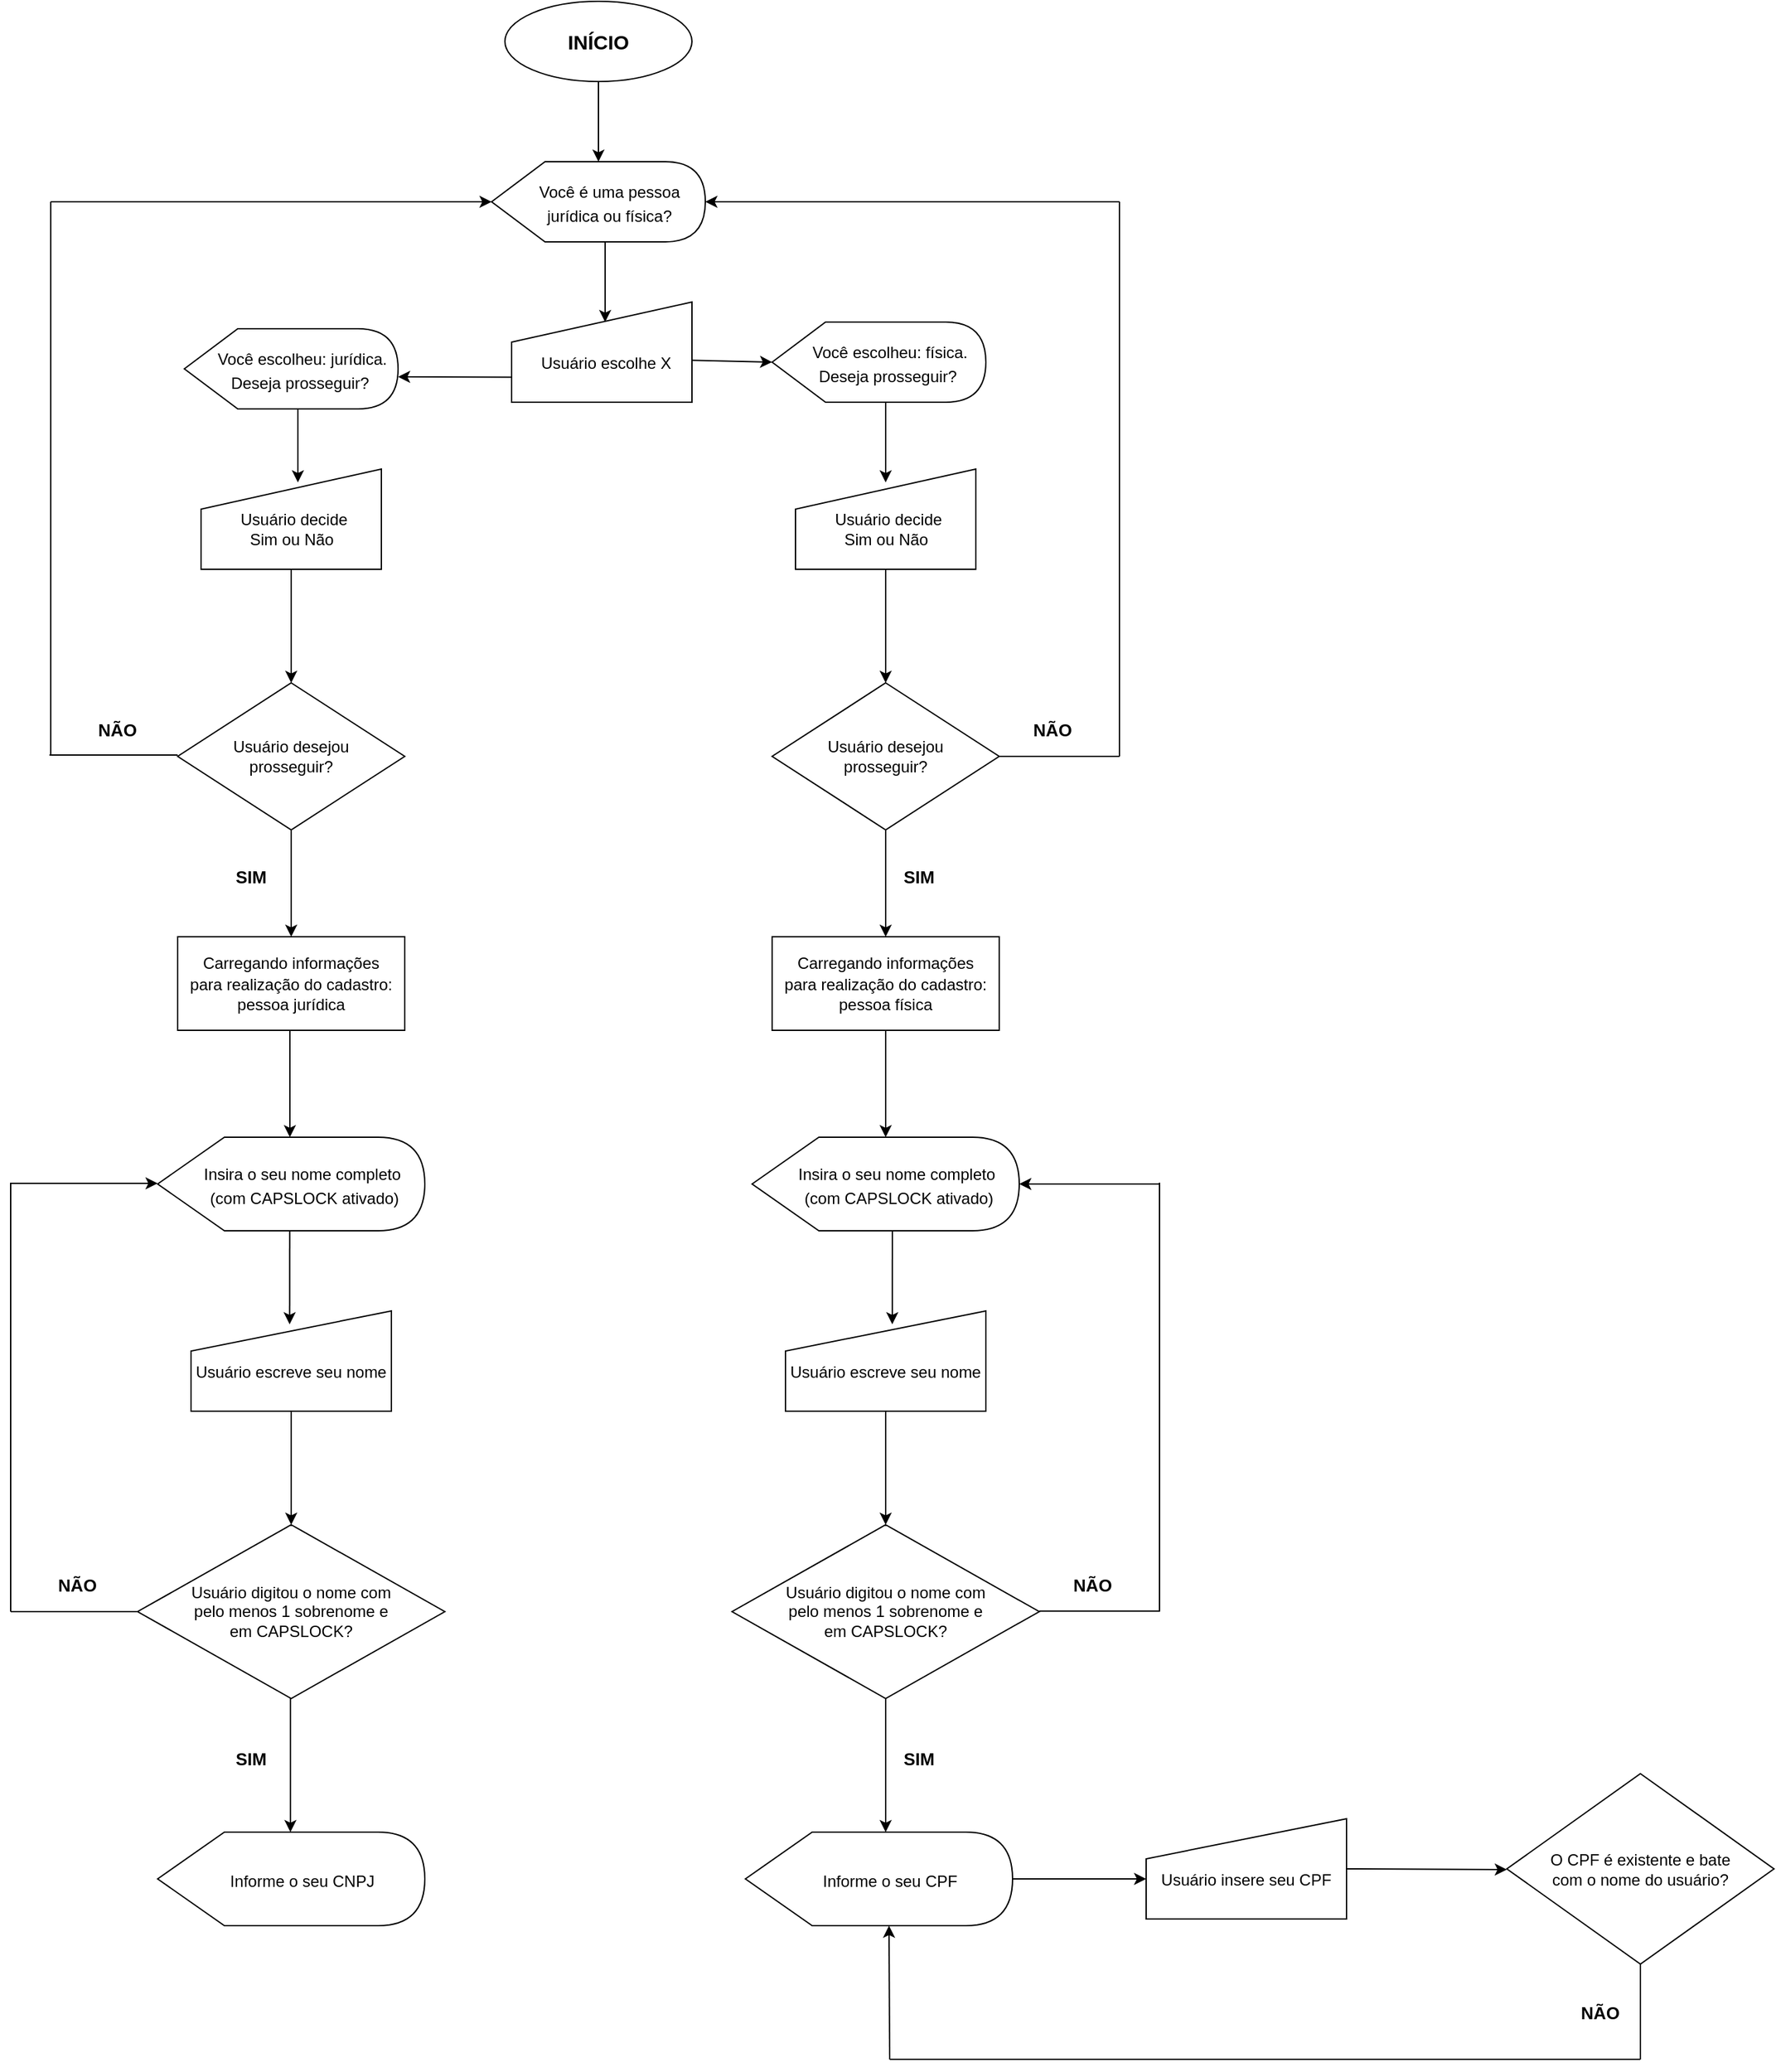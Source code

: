 <mxfile version="15.6.5" type="github">
  <diagram id="XkIb_j8xa0R7AFq2mam2" name="Page-1">
    <mxGraphModel dx="2366" dy="869" grid="1" gridSize="10" guides="1" tooltips="1" connect="1" arrows="1" fold="1" page="1" pageScale="1" pageWidth="827" pageHeight="1169" math="0" shadow="0">
      <root>
        <mxCell id="0" />
        <mxCell id="1" parent="0" />
        <mxCell id="r3lV4X0_ZvpxeNuVSfYO-1" value="&lt;font style=&quot;font-size: 15px&quot;&gt;&lt;b&gt;INÍCIO&lt;/b&gt;&lt;/font&gt;" style="ellipse;whiteSpace=wrap;html=1;fillColor=default;strokeColor=default;fontColor=default;" parent="1" vertex="1">
          <mxGeometry x="280" y="280" width="140" height="60" as="geometry" />
        </mxCell>
        <mxCell id="r3lV4X0_ZvpxeNuVSfYO-2" value="" style="endArrow=classic;html=1;rounded=0;fontSize=15;fontColor=default;exitX=0.5;exitY=1;exitDx=0;exitDy=0;strokeColor=default;labelBackgroundColor=default;" parent="1" source="r3lV4X0_ZvpxeNuVSfYO-1" edge="1">
          <mxGeometry width="50" height="50" relative="1" as="geometry">
            <mxPoint x="370" y="470" as="sourcePoint" />
            <mxPoint x="350" y="400" as="targetPoint" />
          </mxGeometry>
        </mxCell>
        <mxCell id="r3lV4X0_ZvpxeNuVSfYO-3" value="&lt;font style=&quot;font-size: 12px&quot;&gt;&amp;nbsp; &amp;nbsp; &amp;nbsp;Você é uma pessoa&lt;br&gt;&amp;nbsp; &amp;nbsp; &amp;nbsp;jurídica ou física?&lt;/font&gt;" style="shape=display;whiteSpace=wrap;html=1;fontSize=15;fontColor=default;strokeColor=default;fillColor=default;" parent="1" vertex="1">
          <mxGeometry x="270" y="400" width="160" height="60" as="geometry" />
        </mxCell>
        <mxCell id="r3lV4X0_ZvpxeNuVSfYO-4" value="" style="endArrow=classic;html=1;rounded=0;fontSize=15;fontColor=default;exitX=0;exitY=0;exitDx=85;exitDy=60;strokeColor=default;labelBackgroundColor=default;exitPerimeter=0;" parent="1" source="r3lV4X0_ZvpxeNuVSfYO-3" edge="1">
          <mxGeometry width="50" height="50" relative="1" as="geometry">
            <mxPoint x="360" y="350" as="sourcePoint" />
            <mxPoint x="355" y="520" as="targetPoint" />
          </mxGeometry>
        </mxCell>
        <mxCell id="r3lV4X0_ZvpxeNuVSfYO-5" value="&lt;br&gt;&amp;nbsp; Usuário escolhe X" style="shape=manualInput;whiteSpace=wrap;html=1;fontSize=12;fontColor=default;strokeColor=default;fillColor=default;" parent="1" vertex="1">
          <mxGeometry x="285" y="505" width="135" height="75" as="geometry" />
        </mxCell>
        <mxCell id="r3lV4X0_ZvpxeNuVSfYO-6" value="" style="endArrow=classic;html=1;rounded=0;labelBackgroundColor=default;fontSize=12;fontColor=default;strokeColor=default;exitX=1.001;exitY=0.582;exitDx=0;exitDy=0;exitPerimeter=0;" parent="1" source="r3lV4X0_ZvpxeNuVSfYO-5" edge="1">
          <mxGeometry width="50" height="50" relative="1" as="geometry">
            <mxPoint x="380" y="600" as="sourcePoint" />
            <mxPoint x="480" y="550" as="targetPoint" />
          </mxGeometry>
        </mxCell>
        <mxCell id="4LxbDe4i36ap6z6qhfDH-1" value="&lt;font style=&quot;font-size: 12px&quot;&gt;&amp;nbsp; &amp;nbsp; &amp;nbsp;Você escolheu: física.&lt;br&gt;&amp;nbsp; &amp;nbsp; Deseja prosseguir?&lt;/font&gt;" style="shape=display;whiteSpace=wrap;html=1;fontSize=15;fontColor=default;strokeColor=default;fillColor=default;" parent="1" vertex="1">
          <mxGeometry x="480" y="520" width="160" height="60" as="geometry" />
        </mxCell>
        <mxCell id="4LxbDe4i36ap6z6qhfDH-3" value="" style="endArrow=classic;html=1;rounded=0;labelBackgroundColor=default;fontSize=12;fontColor=default;strokeColor=default;exitX=0;exitY=0;exitDx=85;exitDy=60;exitPerimeter=0;" parent="1" source="4LxbDe4i36ap6z6qhfDH-1" edge="1">
          <mxGeometry width="50" height="50" relative="1" as="geometry">
            <mxPoint x="390" y="760" as="sourcePoint" />
            <mxPoint x="565" y="640" as="targetPoint" />
          </mxGeometry>
        </mxCell>
        <mxCell id="4LxbDe4i36ap6z6qhfDH-4" value="Usuário desejou&lt;br&gt;prosseguir?" style="rhombus;whiteSpace=wrap;html=1;fontSize=12;fontColor=default;strokeColor=default;fillColor=default;" parent="1" vertex="1">
          <mxGeometry x="480" y="790" width="170" height="110" as="geometry" />
        </mxCell>
        <mxCell id="4LxbDe4i36ap6z6qhfDH-8" value="" style="endArrow=none;html=1;rounded=0;labelBackgroundColor=default;fontSize=12;fontColor=default;strokeColor=default;" parent="1" edge="1">
          <mxGeometry width="50" height="50" relative="1" as="geometry">
            <mxPoint x="740" y="845" as="sourcePoint" />
            <mxPoint x="740" y="430" as="targetPoint" />
          </mxGeometry>
        </mxCell>
        <mxCell id="4LxbDe4i36ap6z6qhfDH-9" value="" style="endArrow=classic;html=1;rounded=0;labelBackgroundColor=default;fontSize=12;fontColor=default;strokeColor=default;entryX=1;entryY=0.5;entryDx=0;entryDy=0;entryPerimeter=0;" parent="1" target="r3lV4X0_ZvpxeNuVSfYO-3" edge="1">
          <mxGeometry width="50" height="50" relative="1" as="geometry">
            <mxPoint x="740" y="430" as="sourcePoint" />
            <mxPoint x="640" y="660" as="targetPoint" />
          </mxGeometry>
        </mxCell>
        <mxCell id="4LxbDe4i36ap6z6qhfDH-10" value="&lt;b&gt;&lt;font style=&quot;font-size: 13px&quot;&gt;NÃO&lt;/font&gt;&lt;/b&gt;" style="text;html=1;strokeColor=none;fillColor=none;align=center;verticalAlign=middle;whiteSpace=wrap;rounded=0;fontSize=12;fontColor=default;" parent="1" vertex="1">
          <mxGeometry x="660" y="800" width="60" height="50" as="geometry" />
        </mxCell>
        <mxCell id="4LxbDe4i36ap6z6qhfDH-12" value="&lt;b&gt;&lt;font style=&quot;font-size: 13px&quot;&gt;SIM&lt;/font&gt;&lt;/b&gt;" style="text;html=1;strokeColor=none;fillColor=none;align=center;verticalAlign=middle;whiteSpace=wrap;rounded=0;fontSize=12;fontColor=default;" parent="1" vertex="1">
          <mxGeometry x="560" y="910" width="60" height="50" as="geometry" />
        </mxCell>
        <mxCell id="4LxbDe4i36ap6z6qhfDH-13" value="&lt;font style=&quot;font-size: 12px&quot;&gt;Carregando informações&lt;br&gt;para realização do cadastro:&lt;br&gt;pessoa física&lt;/font&gt;" style="rounded=0;whiteSpace=wrap;html=1;fontSize=13;fontColor=default;strokeColor=default;fillColor=default;" parent="1" vertex="1">
          <mxGeometry x="480" y="980" width="170" height="70" as="geometry" />
        </mxCell>
        <mxCell id="4LxbDe4i36ap6z6qhfDH-15" value="&lt;span style=&quot;font-size: 12px&quot;&gt;&amp;nbsp; &amp;nbsp; &amp;nbsp;Insira o seu nome completo &lt;br&gt;&amp;nbsp; &amp;nbsp; &amp;nbsp; (com CAPSLOCK ativado)&lt;br&gt;&lt;/span&gt;" style="shape=display;whiteSpace=wrap;html=1;fontSize=15;fontColor=default;strokeColor=default;fillColor=default;" parent="1" vertex="1">
          <mxGeometry x="465" y="1130" width="200" height="70" as="geometry" />
        </mxCell>
        <mxCell id="4LxbDe4i36ap6z6qhfDH-17" value="&lt;br&gt;Usuário escreve seu nome" style="shape=manualInput;whiteSpace=wrap;html=1;fontSize=12;fontColor=default;strokeColor=default;fillColor=default;" parent="1" vertex="1">
          <mxGeometry x="490" y="1260" width="150" height="75" as="geometry" />
        </mxCell>
        <mxCell id="4LxbDe4i36ap6z6qhfDH-20" value="Usuário digitou o nome com&lt;br&gt;pelo menos 1 sobrenome e&lt;br&gt;em CAPSLOCK?" style="rhombus;whiteSpace=wrap;html=1;fontSize=12;fontColor=default;strokeColor=default;fillColor=default;" parent="1" vertex="1">
          <mxGeometry x="450" y="1420" width="230" height="130" as="geometry" />
        </mxCell>
        <mxCell id="4LxbDe4i36ap6z6qhfDH-21" value="&lt;br&gt;&amp;nbsp; Usuário decide&amp;nbsp;&lt;br&gt;Sim ou Não" style="shape=manualInput;whiteSpace=wrap;html=1;fontSize=12;fontColor=default;strokeColor=default;fillColor=default;" parent="1" vertex="1">
          <mxGeometry x="497.5" y="630" width="135" height="75" as="geometry" />
        </mxCell>
        <mxCell id="4LxbDe4i36ap6z6qhfDH-22" value="" style="endArrow=classic;html=1;rounded=0;labelBackgroundColor=default;fontSize=12;fontColor=default;strokeColor=default;exitX=0.5;exitY=1;exitDx=0;exitDy=0;" parent="1" source="4LxbDe4i36ap6z6qhfDH-21" edge="1">
          <mxGeometry width="50" height="50" relative="1" as="geometry">
            <mxPoint x="470" y="770" as="sourcePoint" />
            <mxPoint x="565" y="790" as="targetPoint" />
          </mxGeometry>
        </mxCell>
        <mxCell id="4LxbDe4i36ap6z6qhfDH-23" value="" style="endArrow=none;html=1;rounded=0;labelBackgroundColor=default;fontSize=12;fontColor=default;strokeColor=default;entryX=1;entryY=0.5;entryDx=0;entryDy=0;" parent="1" target="4LxbDe4i36ap6z6qhfDH-4" edge="1">
          <mxGeometry width="50" height="50" relative="1" as="geometry">
            <mxPoint x="740" y="845" as="sourcePoint" />
            <mxPoint x="520" y="810" as="targetPoint" />
          </mxGeometry>
        </mxCell>
        <mxCell id="4LxbDe4i36ap6z6qhfDH-24" value="" style="endArrow=classic;html=1;rounded=0;labelBackgroundColor=default;fontSize=12;fontColor=default;strokeColor=default;exitX=0.5;exitY=1;exitDx=0;exitDy=0;" parent="1" source="4LxbDe4i36ap6z6qhfDH-4" edge="1">
          <mxGeometry width="50" height="50" relative="1" as="geometry">
            <mxPoint x="520" y="1020" as="sourcePoint" />
            <mxPoint x="565" y="980" as="targetPoint" />
          </mxGeometry>
        </mxCell>
        <mxCell id="4LxbDe4i36ap6z6qhfDH-25" value="" style="endArrow=classic;html=1;rounded=0;labelBackgroundColor=default;fontSize=12;fontColor=default;strokeColor=default;exitX=0.5;exitY=1;exitDx=0;exitDy=0;" parent="1" source="4LxbDe4i36ap6z6qhfDH-13" edge="1">
          <mxGeometry width="50" height="50" relative="1" as="geometry">
            <mxPoint x="520" y="1270" as="sourcePoint" />
            <mxPoint x="565" y="1130" as="targetPoint" />
          </mxGeometry>
        </mxCell>
        <mxCell id="4LxbDe4i36ap6z6qhfDH-27" value="" style="endArrow=classic;html=1;rounded=0;labelBackgroundColor=default;fontSize=12;fontColor=default;strokeColor=default;entryX=0.533;entryY=0.133;entryDx=0;entryDy=0;entryPerimeter=0;" parent="1" target="4LxbDe4i36ap6z6qhfDH-17" edge="1">
          <mxGeometry width="50" height="50" relative="1" as="geometry">
            <mxPoint x="570" y="1200" as="sourcePoint" />
            <mxPoint x="570" y="1220" as="targetPoint" />
          </mxGeometry>
        </mxCell>
        <mxCell id="4LxbDe4i36ap6z6qhfDH-28" value="" style="endArrow=classic;html=1;rounded=0;labelBackgroundColor=default;fontSize=12;fontColor=default;strokeColor=default;exitX=0.5;exitY=1;exitDx=0;exitDy=0;entryX=0.5;entryY=0;entryDx=0;entryDy=0;" parent="1" source="4LxbDe4i36ap6z6qhfDH-17" target="4LxbDe4i36ap6z6qhfDH-20" edge="1">
          <mxGeometry width="50" height="50" relative="1" as="geometry">
            <mxPoint x="520" y="1350" as="sourcePoint" />
            <mxPoint x="570" y="1300" as="targetPoint" />
          </mxGeometry>
        </mxCell>
        <mxCell id="4LxbDe4i36ap6z6qhfDH-29" value="" style="endArrow=none;html=1;rounded=0;labelBackgroundColor=default;fontSize=12;fontColor=default;strokeColor=default;entryX=1;entryY=0.5;entryDx=0;entryDy=0;" parent="1" edge="1">
          <mxGeometry width="50" height="50" relative="1" as="geometry">
            <mxPoint x="770" y="1484.58" as="sourcePoint" />
            <mxPoint x="680" y="1484.58" as="targetPoint" />
          </mxGeometry>
        </mxCell>
        <mxCell id="4LxbDe4i36ap6z6qhfDH-30" value="" style="endArrow=none;html=1;rounded=0;labelBackgroundColor=default;fontSize=12;fontColor=default;strokeColor=default;" parent="1" edge="1">
          <mxGeometry width="50" height="50" relative="1" as="geometry">
            <mxPoint x="770" y="1485" as="sourcePoint" />
            <mxPoint x="770" y="1164" as="targetPoint" />
          </mxGeometry>
        </mxCell>
        <mxCell id="4LxbDe4i36ap6z6qhfDH-31" value="" style="endArrow=classic;html=1;rounded=0;labelBackgroundColor=default;fontSize=12;fontColor=default;strokeColor=default;entryX=1;entryY=0.5;entryDx=0;entryDy=0;entryPerimeter=0;" parent="1" target="4LxbDe4i36ap6z6qhfDH-15" edge="1">
          <mxGeometry width="50" height="50" relative="1" as="geometry">
            <mxPoint x="770" y="1165" as="sourcePoint" />
            <mxPoint x="660" y="1200" as="targetPoint" />
          </mxGeometry>
        </mxCell>
        <mxCell id="4LxbDe4i36ap6z6qhfDH-32" value="&lt;b&gt;&lt;font style=&quot;font-size: 13px&quot;&gt;NÃO&lt;/font&gt;&lt;/b&gt;" style="text;html=1;strokeColor=none;fillColor=none;align=center;verticalAlign=middle;whiteSpace=wrap;rounded=0;fontSize=12;fontColor=default;" parent="1" vertex="1">
          <mxGeometry x="690" y="1440" width="60" height="50" as="geometry" />
        </mxCell>
        <mxCell id="4LxbDe4i36ap6z6qhfDH-35" value="" style="endArrow=classic;html=1;rounded=0;labelBackgroundColor=default;fontSize=12;fontColor=default;strokeColor=default;exitX=0.5;exitY=1;exitDx=0;exitDy=0;" parent="1" source="4LxbDe4i36ap6z6qhfDH-20" edge="1">
          <mxGeometry width="50" height="50" relative="1" as="geometry">
            <mxPoint x="580" y="1640" as="sourcePoint" />
            <mxPoint x="565" y="1650" as="targetPoint" />
          </mxGeometry>
        </mxCell>
        <mxCell id="4LxbDe4i36ap6z6qhfDH-36" value="&lt;b&gt;&lt;font style=&quot;font-size: 13px&quot;&gt;SIM&lt;/font&gt;&lt;/b&gt;" style="text;html=1;strokeColor=none;fillColor=none;align=center;verticalAlign=middle;whiteSpace=wrap;rounded=0;fontSize=12;fontColor=default;" parent="1" vertex="1">
          <mxGeometry x="560" y="1570" width="60" height="50" as="geometry" />
        </mxCell>
        <mxCell id="Q27JF3JxCt5SvReetzhR-1" value="" style="endArrow=classic;html=1;rounded=0;strokeColor=default;labelBackgroundColor=default;fontColor=default;exitX=0;exitY=0.75;exitDx=0;exitDy=0;" edge="1" parent="1" source="r3lV4X0_ZvpxeNuVSfYO-5">
          <mxGeometry width="50" height="50" relative="1" as="geometry">
            <mxPoint x="270" y="660" as="sourcePoint" />
            <mxPoint x="200" y="561" as="targetPoint" />
          </mxGeometry>
        </mxCell>
        <mxCell id="Q27JF3JxCt5SvReetzhR-2" value="&lt;font style=&quot;font-size: 12px&quot;&gt;&amp;nbsp; &amp;nbsp; &amp;nbsp;Você escolheu: jurídica.&lt;br&gt;&amp;nbsp; &amp;nbsp; Deseja prosseguir?&lt;/font&gt;" style="shape=display;whiteSpace=wrap;html=1;fontSize=15;fontColor=default;strokeColor=default;fillColor=default;" vertex="1" parent="1">
          <mxGeometry x="40" y="525" width="160" height="60" as="geometry" />
        </mxCell>
        <mxCell id="Q27JF3JxCt5SvReetzhR-3" value="" style="endArrow=classic;html=1;rounded=0;labelBackgroundColor=default;fontColor=default;strokeColor=default;exitX=0;exitY=0;exitDx=85;exitDy=60;exitPerimeter=0;" edge="1" parent="1" source="Q27JF3JxCt5SvReetzhR-2">
          <mxGeometry width="50" height="50" relative="1" as="geometry">
            <mxPoint x="190" y="740" as="sourcePoint" />
            <mxPoint x="125" y="640" as="targetPoint" />
          </mxGeometry>
        </mxCell>
        <mxCell id="Q27JF3JxCt5SvReetzhR-4" value="&lt;br&gt;&amp;nbsp; Usuário decide&amp;nbsp;&lt;br&gt;Sim ou Não" style="shape=manualInput;whiteSpace=wrap;html=1;fontSize=12;fontColor=default;strokeColor=default;fillColor=default;" vertex="1" parent="1">
          <mxGeometry x="52.5" y="630" width="135" height="75" as="geometry" />
        </mxCell>
        <mxCell id="Q27JF3JxCt5SvReetzhR-5" value="" style="endArrow=classic;html=1;rounded=0;labelBackgroundColor=default;fontColor=default;strokeColor=default;exitX=0.5;exitY=1;exitDx=0;exitDy=0;" edge="1" parent="1" source="Q27JF3JxCt5SvReetzhR-4">
          <mxGeometry width="50" height="50" relative="1" as="geometry">
            <mxPoint x="210" y="840" as="sourcePoint" />
            <mxPoint x="120" y="790" as="targetPoint" />
          </mxGeometry>
        </mxCell>
        <mxCell id="Q27JF3JxCt5SvReetzhR-6" value="Usuário desejou&lt;br&gt;prosseguir?" style="rhombus;whiteSpace=wrap;html=1;fontSize=12;fontColor=default;strokeColor=default;fillColor=default;" vertex="1" parent="1">
          <mxGeometry x="35" y="790" width="170" height="110" as="geometry" />
        </mxCell>
        <mxCell id="Q27JF3JxCt5SvReetzhR-7" value="" style="endArrow=none;html=1;rounded=0;labelBackgroundColor=default;fontSize=12;fontColor=default;strokeColor=default;entryX=1;entryY=0.5;entryDx=0;entryDy=0;" edge="1" parent="1">
          <mxGeometry width="50" height="50" relative="1" as="geometry">
            <mxPoint x="35" y="844" as="sourcePoint" />
            <mxPoint x="-61" y="844" as="targetPoint" />
          </mxGeometry>
        </mxCell>
        <mxCell id="Q27JF3JxCt5SvReetzhR-8" value="" style="endArrow=none;html=1;rounded=0;labelBackgroundColor=default;fontSize=12;fontColor=default;strokeColor=default;" edge="1" parent="1">
          <mxGeometry width="50" height="50" relative="1" as="geometry">
            <mxPoint x="-60" y="844" as="sourcePoint" />
            <mxPoint x="-60" y="430" as="targetPoint" />
          </mxGeometry>
        </mxCell>
        <mxCell id="Q27JF3JxCt5SvReetzhR-9" value="" style="endArrow=classic;html=1;rounded=0;labelBackgroundColor=default;fontSize=12;fontColor=default;strokeColor=default;entryX=0;entryY=0.5;entryDx=0;entryDy=0;entryPerimeter=0;" edge="1" parent="1" target="r3lV4X0_ZvpxeNuVSfYO-3">
          <mxGeometry width="50" height="50" relative="1" as="geometry">
            <mxPoint x="-60" y="430" as="sourcePoint" />
            <mxPoint x="-370" y="430" as="targetPoint" />
          </mxGeometry>
        </mxCell>
        <mxCell id="Q27JF3JxCt5SvReetzhR-10" value="&lt;b&gt;&lt;font style=&quot;font-size: 13px&quot;&gt;NÃO&lt;/font&gt;&lt;/b&gt;" style="text;html=1;strokeColor=none;fillColor=none;align=center;verticalAlign=middle;whiteSpace=wrap;rounded=0;fontSize=12;fontColor=default;" vertex="1" parent="1">
          <mxGeometry x="-40" y="800" width="60" height="50" as="geometry" />
        </mxCell>
        <mxCell id="Q27JF3JxCt5SvReetzhR-11" value="&lt;font style=&quot;font-size: 12px&quot;&gt;Carregando informações&lt;br&gt;para realização do cadastro:&lt;br&gt;pessoa jurídica&lt;/font&gt;" style="rounded=0;whiteSpace=wrap;html=1;fontSize=13;fontColor=default;strokeColor=default;fillColor=default;" vertex="1" parent="1">
          <mxGeometry x="35" y="980" width="170" height="70" as="geometry" />
        </mxCell>
        <mxCell id="Q27JF3JxCt5SvReetzhR-12" value="&lt;b&gt;&lt;font style=&quot;font-size: 13px&quot;&gt;SIM&lt;/font&gt;&lt;/b&gt;" style="text;html=1;strokeColor=none;fillColor=none;align=center;verticalAlign=middle;whiteSpace=wrap;rounded=0;fontSize=12;fontColor=default;" vertex="1" parent="1">
          <mxGeometry x="60" y="910" width="60" height="50" as="geometry" />
        </mxCell>
        <mxCell id="Q27JF3JxCt5SvReetzhR-13" value="" style="endArrow=classic;html=1;rounded=0;labelBackgroundColor=default;fontColor=default;strokeColor=default;exitX=0.5;exitY=1;exitDx=0;exitDy=0;entryX=0.5;entryY=0;entryDx=0;entryDy=0;" edge="1" parent="1" source="Q27JF3JxCt5SvReetzhR-6" target="Q27JF3JxCt5SvReetzhR-11">
          <mxGeometry width="50" height="50" relative="1" as="geometry">
            <mxPoint x="300" y="1080" as="sourcePoint" />
            <mxPoint x="350" y="1030" as="targetPoint" />
          </mxGeometry>
        </mxCell>
        <mxCell id="Q27JF3JxCt5SvReetzhR-14" value="" style="endArrow=classic;html=1;rounded=0;labelBackgroundColor=default;fontSize=12;fontColor=default;strokeColor=default;exitX=0.5;exitY=1;exitDx=0;exitDy=0;" edge="1" parent="1">
          <mxGeometry width="50" height="50" relative="1" as="geometry">
            <mxPoint x="119" y="1050" as="sourcePoint" />
            <mxPoint x="119" y="1130" as="targetPoint" />
          </mxGeometry>
        </mxCell>
        <mxCell id="Q27JF3JxCt5SvReetzhR-15" value="&lt;span style=&quot;font-size: 12px&quot;&gt;&amp;nbsp; &amp;nbsp; &amp;nbsp;Insira o seu nome completo &lt;br&gt;&amp;nbsp; &amp;nbsp; &amp;nbsp; (com CAPSLOCK ativado)&lt;br&gt;&lt;/span&gt;" style="shape=display;whiteSpace=wrap;html=1;fontSize=15;fontColor=default;strokeColor=default;fillColor=default;" vertex="1" parent="1">
          <mxGeometry x="20" y="1130" width="200" height="70" as="geometry" />
        </mxCell>
        <mxCell id="Q27JF3JxCt5SvReetzhR-16" value="" style="endArrow=classic;html=1;rounded=0;labelBackgroundColor=default;fontSize=12;fontColor=default;strokeColor=default;entryX=0.533;entryY=0.133;entryDx=0;entryDy=0;entryPerimeter=0;" edge="1" parent="1">
          <mxGeometry width="50" height="50" relative="1" as="geometry">
            <mxPoint x="118.87" y="1200" as="sourcePoint" />
            <mxPoint x="118.82" y="1269.975" as="targetPoint" />
          </mxGeometry>
        </mxCell>
        <mxCell id="Q27JF3JxCt5SvReetzhR-17" value="&lt;br&gt;Usuário escreve seu nome" style="shape=manualInput;whiteSpace=wrap;html=1;fontSize=12;fontColor=default;strokeColor=default;fillColor=default;" vertex="1" parent="1">
          <mxGeometry x="45" y="1260" width="150" height="75" as="geometry" />
        </mxCell>
        <mxCell id="Q27JF3JxCt5SvReetzhR-18" value="" style="endArrow=classic;html=1;rounded=0;labelBackgroundColor=default;fontSize=12;fontColor=default;strokeColor=default;exitX=0.5;exitY=1;exitDx=0;exitDy=0;entryX=0.5;entryY=0;entryDx=0;entryDy=0;" edge="1" parent="1">
          <mxGeometry width="50" height="50" relative="1" as="geometry">
            <mxPoint x="120" y="1335" as="sourcePoint" />
            <mxPoint x="120" y="1420" as="targetPoint" />
          </mxGeometry>
        </mxCell>
        <mxCell id="Q27JF3JxCt5SvReetzhR-19" value="Usuário digitou o nome com&lt;br&gt;pelo menos 1 sobrenome e&lt;br&gt;em CAPSLOCK?" style="rhombus;whiteSpace=wrap;html=1;fontSize=12;fontColor=default;strokeColor=default;fillColor=default;" vertex="1" parent="1">
          <mxGeometry x="5" y="1420" width="230" height="130" as="geometry" />
        </mxCell>
        <mxCell id="Q27JF3JxCt5SvReetzhR-20" value="" style="endArrow=none;html=1;rounded=0;labelBackgroundColor=default;fontSize=12;fontColor=default;strokeColor=default;entryX=1;entryY=0.5;entryDx=0;entryDy=0;" edge="1" parent="1">
          <mxGeometry width="50" height="50" relative="1" as="geometry">
            <mxPoint x="5" y="1485" as="sourcePoint" />
            <mxPoint x="-90" y="1485" as="targetPoint" />
          </mxGeometry>
        </mxCell>
        <mxCell id="Q27JF3JxCt5SvReetzhR-21" value="" style="endArrow=none;html=1;rounded=0;labelBackgroundColor=default;fontSize=12;fontColor=default;strokeColor=default;" edge="1" parent="1">
          <mxGeometry width="50" height="50" relative="1" as="geometry">
            <mxPoint x="-90" y="1485" as="sourcePoint" />
            <mxPoint x="-90" y="1164" as="targetPoint" />
          </mxGeometry>
        </mxCell>
        <mxCell id="Q27JF3JxCt5SvReetzhR-22" value="" style="endArrow=classic;html=1;rounded=0;labelBackgroundColor=default;fontSize=12;fontColor=default;strokeColor=default;entryX=1;entryY=0.5;entryDx=0;entryDy=0;entryPerimeter=0;" edge="1" parent="1">
          <mxGeometry width="50" height="50" relative="1" as="geometry">
            <mxPoint x="-90" y="1164.5" as="sourcePoint" />
            <mxPoint x="20" y="1164.5" as="targetPoint" />
          </mxGeometry>
        </mxCell>
        <mxCell id="Q27JF3JxCt5SvReetzhR-23" value="&lt;b&gt;&lt;font style=&quot;font-size: 13px&quot;&gt;NÃO&lt;/font&gt;&lt;/b&gt;" style="text;html=1;strokeColor=none;fillColor=none;align=center;verticalAlign=middle;whiteSpace=wrap;rounded=0;fontSize=12;fontColor=default;" vertex="1" parent="1">
          <mxGeometry x="-70" y="1440" width="60" height="50" as="geometry" />
        </mxCell>
        <mxCell id="Q27JF3JxCt5SvReetzhR-24" value="&lt;span style=&quot;font-size: 12px&quot;&gt;&amp;nbsp; &amp;nbsp; &amp;nbsp;Informe o seu CPF&lt;br&gt;&lt;/span&gt;" style="shape=display;whiteSpace=wrap;html=1;fontSize=15;fontColor=default;strokeColor=default;fillColor=default;" vertex="1" parent="1">
          <mxGeometry x="460" y="1650" width="200" height="70" as="geometry" />
        </mxCell>
        <mxCell id="Q27JF3JxCt5SvReetzhR-25" value="" style="endArrow=classic;html=1;rounded=0;labelBackgroundColor=default;fontSize=12;fontColor=default;strokeColor=default;exitX=0.5;exitY=1;exitDx=0;exitDy=0;" edge="1" parent="1">
          <mxGeometry width="50" height="50" relative="1" as="geometry">
            <mxPoint x="119.41" y="1550" as="sourcePoint" />
            <mxPoint x="119.41" y="1650" as="targetPoint" />
          </mxGeometry>
        </mxCell>
        <mxCell id="Q27JF3JxCt5SvReetzhR-26" value="&lt;span style=&quot;font-size: 12px&quot;&gt;&amp;nbsp; &amp;nbsp; &amp;nbsp;Informe o seu CNPJ&lt;br&gt;&lt;/span&gt;" style="shape=display;whiteSpace=wrap;html=1;fontSize=15;fontColor=default;strokeColor=default;fillColor=default;" vertex="1" parent="1">
          <mxGeometry x="20" y="1650" width="200" height="70" as="geometry" />
        </mxCell>
        <mxCell id="Q27JF3JxCt5SvReetzhR-27" value="&lt;b&gt;&lt;font style=&quot;font-size: 13px&quot;&gt;SIM&lt;/font&gt;&lt;/b&gt;" style="text;html=1;strokeColor=none;fillColor=none;align=center;verticalAlign=middle;whiteSpace=wrap;rounded=0;fontSize=12;fontColor=default;" vertex="1" parent="1">
          <mxGeometry x="60" y="1570" width="60" height="50" as="geometry" />
        </mxCell>
        <mxCell id="Q27JF3JxCt5SvReetzhR-28" value="&lt;br&gt;Usuário insere seu CPF" style="shape=manualInput;whiteSpace=wrap;html=1;fontSize=12;fontColor=default;strokeColor=default;fillColor=default;" vertex="1" parent="1">
          <mxGeometry x="760" y="1640" width="150" height="75" as="geometry" />
        </mxCell>
        <mxCell id="Q27JF3JxCt5SvReetzhR-29" value="" style="endArrow=classic;html=1;rounded=0;labelBackgroundColor=default;fontColor=default;strokeColor=default;exitX=1;exitY=0.5;exitDx=0;exitDy=0;exitPerimeter=0;" edge="1" parent="1" source="Q27JF3JxCt5SvReetzhR-24">
          <mxGeometry width="50" height="50" relative="1" as="geometry">
            <mxPoint x="640" y="1640" as="sourcePoint" />
            <mxPoint x="760" y="1685" as="targetPoint" />
          </mxGeometry>
        </mxCell>
        <mxCell id="Q27JF3JxCt5SvReetzhR-30" value="" style="endArrow=classic;html=1;rounded=0;labelBackgroundColor=default;fontColor=default;strokeColor=default;exitX=1;exitY=0.5;exitDx=0;exitDy=0;" edge="1" parent="1" source="Q27JF3JxCt5SvReetzhR-28">
          <mxGeometry width="50" height="50" relative="1" as="geometry">
            <mxPoint x="1030" y="1740" as="sourcePoint" />
            <mxPoint x="1030" y="1678" as="targetPoint" />
          </mxGeometry>
        </mxCell>
        <mxCell id="Q27JF3JxCt5SvReetzhR-31" value="O CPF é existente e bate&lt;br&gt;com o nome do usuário?" style="rhombus;whiteSpace=wrap;html=1;fontSize=12;fontColor=default;strokeColor=default;fillColor=default;" vertex="1" parent="1">
          <mxGeometry x="1030" y="1606.25" width="200" height="142.5" as="geometry" />
        </mxCell>
        <mxCell id="Q27JF3JxCt5SvReetzhR-33" value="" style="endArrow=none;html=1;rounded=0;labelBackgroundColor=default;fontColor=default;strokeColor=default;entryX=0.5;entryY=1;entryDx=0;entryDy=0;" edge="1" parent="1" target="Q27JF3JxCt5SvReetzhR-31">
          <mxGeometry width="50" height="50" relative="1" as="geometry">
            <mxPoint x="1130" y="1820" as="sourcePoint" />
            <mxPoint x="1060" y="1710" as="targetPoint" />
          </mxGeometry>
        </mxCell>
        <mxCell id="Q27JF3JxCt5SvReetzhR-34" value="" style="endArrow=none;html=1;rounded=0;labelBackgroundColor=default;fontColor=default;strokeColor=default;" edge="1" parent="1">
          <mxGeometry width="50" height="50" relative="1" as="geometry">
            <mxPoint x="568" y="1820" as="sourcePoint" />
            <mxPoint x="1130" y="1820" as="targetPoint" />
          </mxGeometry>
        </mxCell>
        <mxCell id="Q27JF3JxCt5SvReetzhR-36" value="" style="endArrow=classic;html=1;rounded=0;labelBackgroundColor=default;fontColor=default;strokeColor=default;entryX=0;entryY=0;entryDx=107.5;entryDy=70;entryPerimeter=0;" edge="1" parent="1" target="Q27JF3JxCt5SvReetzhR-24">
          <mxGeometry width="50" height="50" relative="1" as="geometry">
            <mxPoint x="568" y="1820" as="sourcePoint" />
            <mxPoint x="930" y="1720" as="targetPoint" />
          </mxGeometry>
        </mxCell>
        <mxCell id="Q27JF3JxCt5SvReetzhR-37" value="&lt;b&gt;&lt;font style=&quot;font-size: 13px&quot;&gt;NÃO&lt;/font&gt;&lt;/b&gt;" style="text;html=1;strokeColor=none;fillColor=none;align=center;verticalAlign=middle;whiteSpace=wrap;rounded=0;fontSize=12;fontColor=default;" vertex="1" parent="1">
          <mxGeometry x="1070" y="1760" width="60" height="50" as="geometry" />
        </mxCell>
      </root>
    </mxGraphModel>
  </diagram>
</mxfile>
